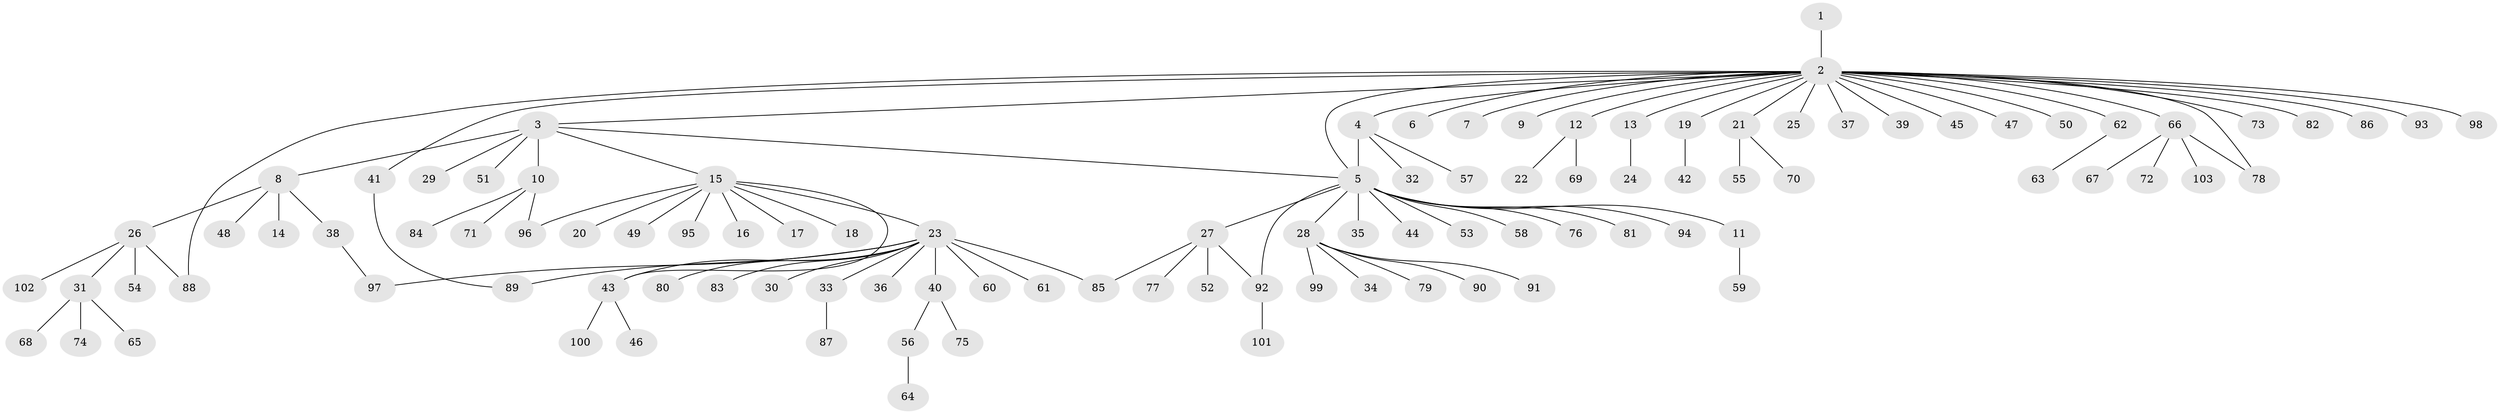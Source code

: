 // Generated by graph-tools (version 1.1) at 2025/47/03/09/25 04:47:32]
// undirected, 103 vertices, 112 edges
graph export_dot {
graph [start="1"]
  node [color=gray90,style=filled];
  1;
  2;
  3;
  4;
  5;
  6;
  7;
  8;
  9;
  10;
  11;
  12;
  13;
  14;
  15;
  16;
  17;
  18;
  19;
  20;
  21;
  22;
  23;
  24;
  25;
  26;
  27;
  28;
  29;
  30;
  31;
  32;
  33;
  34;
  35;
  36;
  37;
  38;
  39;
  40;
  41;
  42;
  43;
  44;
  45;
  46;
  47;
  48;
  49;
  50;
  51;
  52;
  53;
  54;
  55;
  56;
  57;
  58;
  59;
  60;
  61;
  62;
  63;
  64;
  65;
  66;
  67;
  68;
  69;
  70;
  71;
  72;
  73;
  74;
  75;
  76;
  77;
  78;
  79;
  80;
  81;
  82;
  83;
  84;
  85;
  86;
  87;
  88;
  89;
  90;
  91;
  92;
  93;
  94;
  95;
  96;
  97;
  98;
  99;
  100;
  101;
  102;
  103;
  1 -- 2;
  2 -- 3;
  2 -- 4;
  2 -- 5;
  2 -- 6;
  2 -- 7;
  2 -- 9;
  2 -- 12;
  2 -- 13;
  2 -- 19;
  2 -- 21;
  2 -- 25;
  2 -- 37;
  2 -- 39;
  2 -- 41;
  2 -- 45;
  2 -- 47;
  2 -- 50;
  2 -- 62;
  2 -- 66;
  2 -- 73;
  2 -- 78;
  2 -- 82;
  2 -- 86;
  2 -- 88;
  2 -- 93;
  2 -- 98;
  3 -- 5;
  3 -- 8;
  3 -- 10;
  3 -- 15;
  3 -- 29;
  3 -- 51;
  4 -- 5;
  4 -- 32;
  4 -- 57;
  5 -- 11;
  5 -- 27;
  5 -- 28;
  5 -- 35;
  5 -- 44;
  5 -- 53;
  5 -- 58;
  5 -- 76;
  5 -- 81;
  5 -- 92;
  5 -- 94;
  8 -- 14;
  8 -- 26;
  8 -- 38;
  8 -- 48;
  10 -- 71;
  10 -- 84;
  10 -- 96;
  11 -- 59;
  12 -- 22;
  12 -- 69;
  13 -- 24;
  15 -- 16;
  15 -- 17;
  15 -- 18;
  15 -- 20;
  15 -- 23;
  15 -- 43;
  15 -- 49;
  15 -- 95;
  15 -- 96;
  19 -- 42;
  21 -- 55;
  21 -- 70;
  23 -- 30;
  23 -- 33;
  23 -- 36;
  23 -- 40;
  23 -- 43;
  23 -- 60;
  23 -- 61;
  23 -- 80;
  23 -- 83;
  23 -- 85;
  23 -- 89;
  23 -- 97;
  26 -- 31;
  26 -- 54;
  26 -- 88;
  26 -- 102;
  27 -- 52;
  27 -- 77;
  27 -- 85;
  27 -- 92;
  28 -- 34;
  28 -- 79;
  28 -- 90;
  28 -- 91;
  28 -- 99;
  31 -- 65;
  31 -- 68;
  31 -- 74;
  33 -- 87;
  38 -- 97;
  40 -- 56;
  40 -- 75;
  41 -- 89;
  43 -- 46;
  43 -- 100;
  56 -- 64;
  62 -- 63;
  66 -- 67;
  66 -- 72;
  66 -- 78;
  66 -- 103;
  92 -- 101;
}
